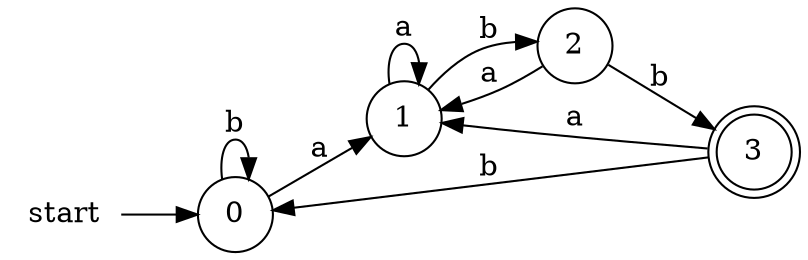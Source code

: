 digraph dfa{
    rankdir=LR
    start[shape=plaintext]
    0,1,2[shape=circle]
    3[shape=doublecircle]
    start->0
    0->0[label=b]
    0->1[label=a]
    1->1[label=a]
    1->2[label=b]
    2->1[label=a]
    2->3[label=b]
    3->0[label=b]
    3->1[label=a]
}